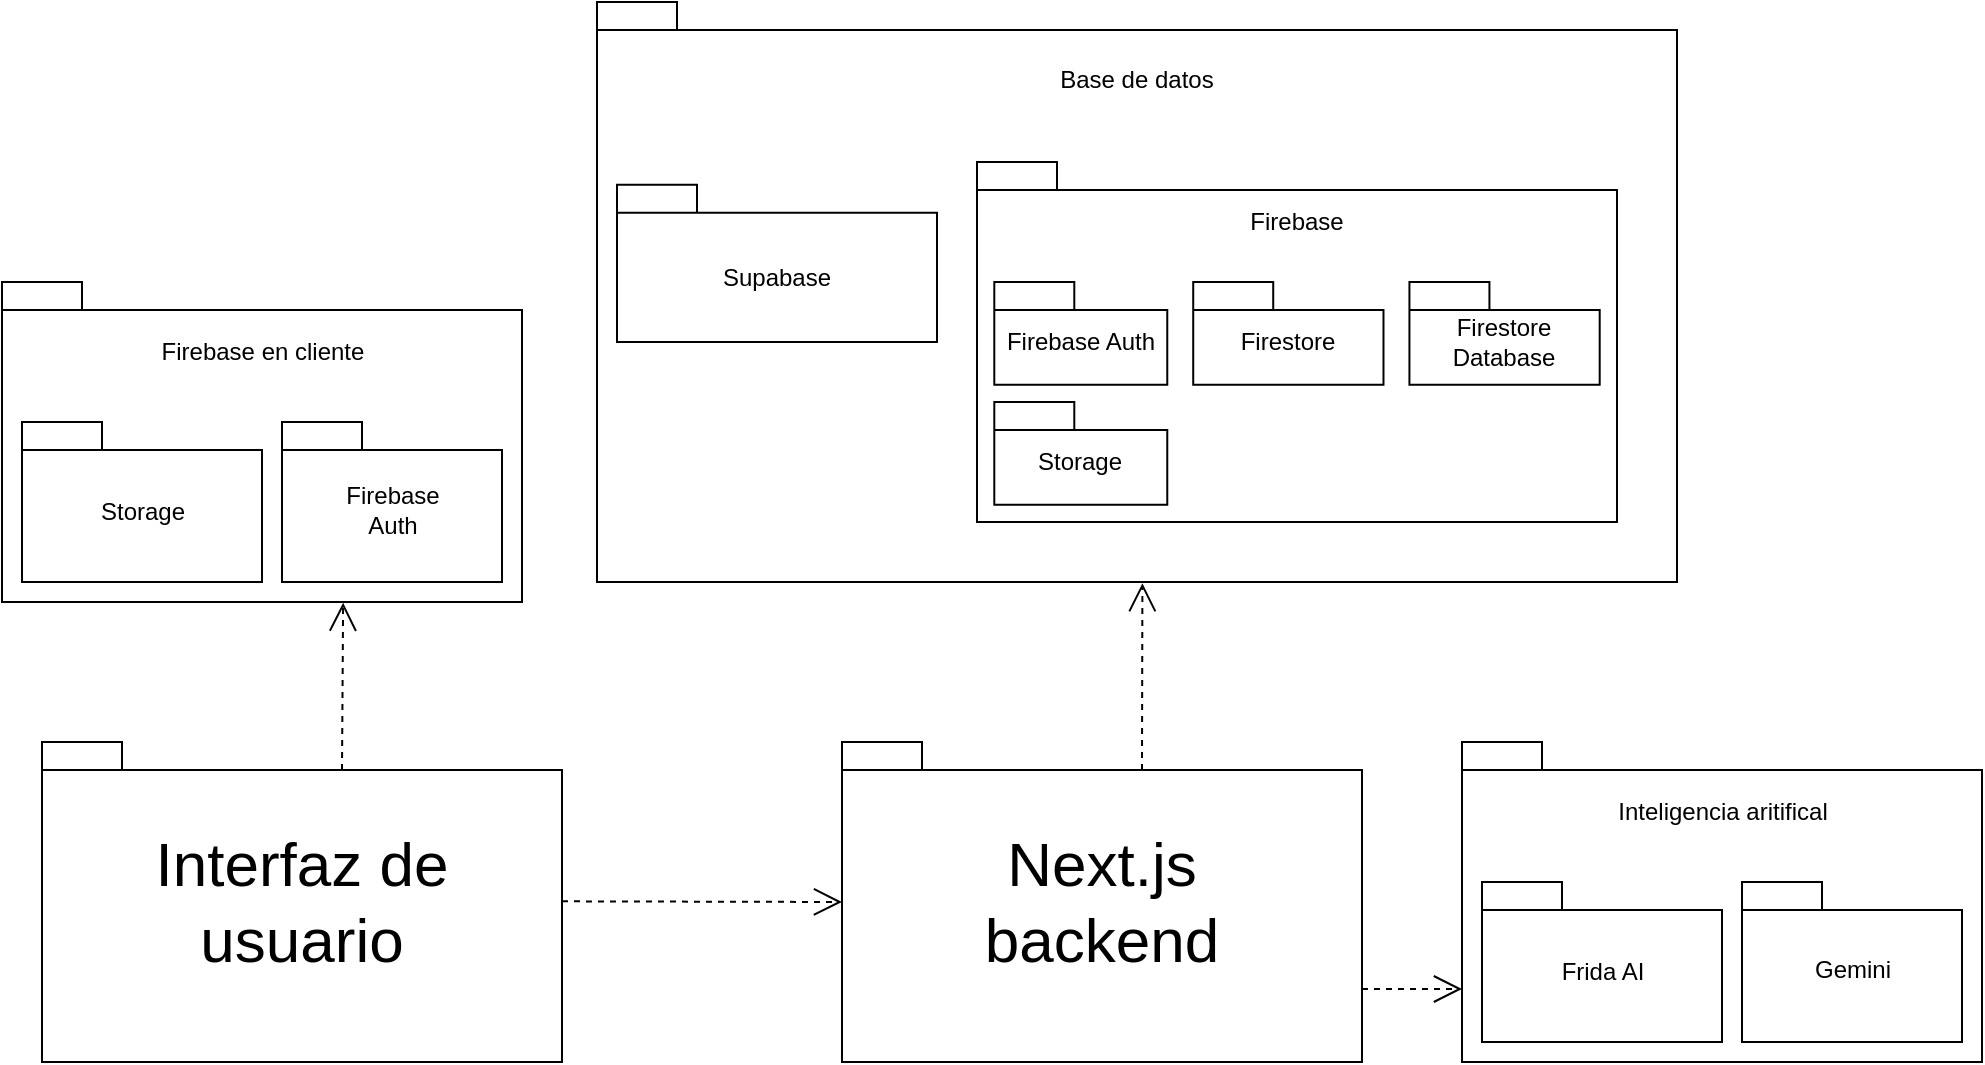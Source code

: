 <mxfile version="26.2.15">
  <diagram name="Page-1" id="s8Hw3946TBIUQxkEX6wX">
    <mxGraphModel dx="1188" dy="1789" grid="1" gridSize="10" guides="1" tooltips="1" connect="1" arrows="1" fold="1" page="1" pageScale="1" pageWidth="850" pageHeight="1100" math="0" shadow="0">
      <root>
        <mxCell id="0" />
        <mxCell id="1" parent="0" />
        <mxCell id="iDG1vFyqDcYQkpHvo-2B-51" value="" style="shape=folder;fontStyle=1;spacingTop=10;tabWidth=40;tabHeight=14;tabPosition=left;html=1;whiteSpace=wrap;" parent="1" vertex="1">
          <mxGeometry x="750" y="320" width="260" height="160" as="geometry" />
        </mxCell>
        <mxCell id="iDG1vFyqDcYQkpHvo-2B-7" value="" style="shape=folder;fontStyle=1;spacingTop=10;tabWidth=40;tabHeight=14;tabPosition=left;html=1;whiteSpace=wrap;" parent="1" vertex="1">
          <mxGeometry x="350" y="320" width="260" height="160" as="geometry" />
        </mxCell>
        <mxCell id="iDG1vFyqDcYQkpHvo-2B-8" value="&lt;font style=&quot;font-size: 31px;&quot;&gt;Interfaz de usuario&lt;/font&gt;" style="text;html=1;align=center;verticalAlign=middle;whiteSpace=wrap;rounded=0;" parent="1" vertex="1">
          <mxGeometry x="405" y="385" width="150" height="30" as="geometry" />
        </mxCell>
        <mxCell id="iDG1vFyqDcYQkpHvo-2B-10" value="&lt;font style=&quot;font-size: 31px;&quot;&gt;Next.js backend&lt;/font&gt;" style="text;html=1;align=center;verticalAlign=middle;whiteSpace=wrap;rounded=0;" parent="1" vertex="1">
          <mxGeometry x="785" y="385" width="190" height="30" as="geometry" />
        </mxCell>
        <mxCell id="iDG1vFyqDcYQkpHvo-2B-13" value="" style="shape=folder;fontStyle=1;spacingTop=10;tabWidth=40;tabHeight=14;tabPosition=left;html=1;whiteSpace=wrap;" parent="1" vertex="1">
          <mxGeometry x="1060" y="320" width="260" height="160" as="geometry" />
        </mxCell>
        <mxCell id="iDG1vFyqDcYQkpHvo-2B-14" value="Inteligencia aritifical" style="text;html=1;align=center;verticalAlign=middle;whiteSpace=wrap;rounded=0;" parent="1" vertex="1">
          <mxGeometry x="1132.5" y="340" width="115" height="30" as="geometry" />
        </mxCell>
        <mxCell id="iDG1vFyqDcYQkpHvo-2B-21" value="" style="group" parent="1" vertex="1" connectable="0">
          <mxGeometry x="1070" y="390" width="120" height="80" as="geometry" />
        </mxCell>
        <mxCell id="iDG1vFyqDcYQkpHvo-2B-15" value="" style="shape=folder;fontStyle=1;spacingTop=10;tabWidth=40;tabHeight=14;tabPosition=left;html=1;whiteSpace=wrap;" parent="iDG1vFyqDcYQkpHvo-2B-21" vertex="1">
          <mxGeometry width="120" height="80" as="geometry" />
        </mxCell>
        <mxCell id="iDG1vFyqDcYQkpHvo-2B-16" value="Frida AI" style="text;html=1;align=center;verticalAlign=middle;whiteSpace=wrap;rounded=0;" parent="iDG1vFyqDcYQkpHvo-2B-21" vertex="1">
          <mxGeometry x="2.5" y="30" width="115" height="30" as="geometry" />
        </mxCell>
        <mxCell id="iDG1vFyqDcYQkpHvo-2B-22" value="" style="group" parent="1" vertex="1" connectable="0">
          <mxGeometry x="1200" y="390" width="110" height="80" as="geometry" />
        </mxCell>
        <mxCell id="iDG1vFyqDcYQkpHvo-2B-19" value="" style="shape=folder;fontStyle=1;spacingTop=10;tabWidth=40;tabHeight=14;tabPosition=left;html=1;whiteSpace=wrap;" parent="iDG1vFyqDcYQkpHvo-2B-22" vertex="1">
          <mxGeometry width="110" height="80" as="geometry" />
        </mxCell>
        <mxCell id="iDG1vFyqDcYQkpHvo-2B-20" value="Gemini" style="text;html=1;align=center;verticalAlign=middle;whiteSpace=wrap;rounded=0;" parent="iDG1vFyqDcYQkpHvo-2B-22" vertex="1">
          <mxGeometry x="25.002" y="32" width="60.882" height="24" as="geometry" />
        </mxCell>
        <mxCell id="iDG1vFyqDcYQkpHvo-2B-49" value="" style="group" parent="1" vertex="1" connectable="0">
          <mxGeometry x="660" y="30" width="507.5" height="210" as="geometry" />
        </mxCell>
        <mxCell id="iDG1vFyqDcYQkpHvo-2B-32" value="" style="group" parent="iDG1vFyqDcYQkpHvo-2B-49" vertex="1" connectable="0">
          <mxGeometry x="157.5" width="350" height="210" as="geometry" />
        </mxCell>
        <mxCell id="iDG1vFyqDcYQkpHvo-2B-34" value="" style="group" parent="iDG1vFyqDcYQkpHvo-2B-32" vertex="1" connectable="0">
          <mxGeometry x="-70" y="-50" width="420" height="260" as="geometry" />
        </mxCell>
        <mxCell id="iDG1vFyqDcYQkpHvo-2B-35" value="" style="shape=folder;fontStyle=1;spacingTop=10;tabWidth=40;tabHeight=14;tabPosition=left;html=1;whiteSpace=wrap;" parent="iDG1vFyqDcYQkpHvo-2B-34" vertex="1">
          <mxGeometry x="-120" y="-30" width="540" height="290" as="geometry" />
        </mxCell>
        <mxCell id="iDG1vFyqDcYQkpHvo-2B-36" value="Base de datos" style="text;html=1;align=center;verticalAlign=middle;whiteSpace=wrap;rounded=0;" parent="iDG1vFyqDcYQkpHvo-2B-34" vertex="1">
          <mxGeometry x="84.73" y="-9.998" width="130.541" height="37.143" as="geometry" />
        </mxCell>
        <mxCell id="iDG1vFyqDcYQkpHvo-2B-11" value="" style="shape=folder;fontStyle=1;spacingTop=10;tabWidth=40;tabHeight=14;tabPosition=left;html=1;whiteSpace=wrap;" parent="iDG1vFyqDcYQkpHvo-2B-32" vertex="1">
          <mxGeometry width="320" height="180" as="geometry" />
        </mxCell>
        <mxCell id="iDG1vFyqDcYQkpHvo-2B-12" value="Firebase" style="text;html=1;align=center;verticalAlign=middle;whiteSpace=wrap;rounded=0;" parent="iDG1vFyqDcYQkpHvo-2B-32" vertex="1">
          <mxGeometry x="110.27" y="17.143" width="99.459" height="25.714" as="geometry" />
        </mxCell>
        <mxCell id="iDG1vFyqDcYQkpHvo-2B-23" value="" style="shape=folder;fontStyle=1;spacingTop=10;tabWidth=40;tabHeight=14;tabPosition=left;html=1;whiteSpace=wrap;" parent="iDG1vFyqDcYQkpHvo-2B-32" vertex="1">
          <mxGeometry x="8.649" y="60" width="86.486" height="51.429" as="geometry" />
        </mxCell>
        <mxCell id="iDG1vFyqDcYQkpHvo-2B-24" value="Firebase Auth" style="text;html=1;align=center;verticalAlign=middle;whiteSpace=wrap;rounded=0;" parent="iDG1vFyqDcYQkpHvo-2B-32" vertex="1">
          <mxGeometry x="2.162" y="77.143" width="99.459" height="25.714" as="geometry" />
        </mxCell>
        <mxCell id="iDG1vFyqDcYQkpHvo-2B-26" value="" style="shape=folder;fontStyle=1;spacingTop=10;tabWidth=40;tabHeight=14;tabPosition=left;html=1;whiteSpace=wrap;" parent="iDG1vFyqDcYQkpHvo-2B-32" vertex="1">
          <mxGeometry x="108.108" y="60" width="95.135" height="51.429" as="geometry" />
        </mxCell>
        <mxCell id="iDG1vFyqDcYQkpHvo-2B-27" value="Firestore" style="text;html=1;align=center;verticalAlign=middle;whiteSpace=wrap;rounded=0;" parent="iDG1vFyqDcYQkpHvo-2B-32" vertex="1">
          <mxGeometry x="116.757" y="77.143" width="77.838" height="25.714" as="geometry" />
        </mxCell>
        <mxCell id="iDG1vFyqDcYQkpHvo-2B-28" value="" style="shape=folder;fontStyle=1;spacingTop=10;tabWidth=40;tabHeight=14;tabPosition=left;html=1;whiteSpace=wrap;" parent="iDG1vFyqDcYQkpHvo-2B-32" vertex="1">
          <mxGeometry x="216.216" y="60" width="95.135" height="51.429" as="geometry" />
        </mxCell>
        <mxCell id="iDG1vFyqDcYQkpHvo-2B-29" value="Firestore Database" style="text;html=1;align=center;verticalAlign=middle;whiteSpace=wrap;rounded=0;" parent="iDG1vFyqDcYQkpHvo-2B-32" vertex="1">
          <mxGeometry x="224.865" y="77.143" width="77.838" height="25.714" as="geometry" />
        </mxCell>
        <mxCell id="iDG1vFyqDcYQkpHvo-2B-30" value="" style="shape=folder;fontStyle=1;spacingTop=10;tabWidth=40;tabHeight=14;tabPosition=left;html=1;whiteSpace=wrap;" parent="iDG1vFyqDcYQkpHvo-2B-32" vertex="1">
          <mxGeometry x="8.649" y="120" width="86.486" height="51.429" as="geometry" />
        </mxCell>
        <mxCell id="iDG1vFyqDcYQkpHvo-2B-31" value="Storage" style="text;html=1;align=center;verticalAlign=middle;whiteSpace=wrap;rounded=0;" parent="iDG1vFyqDcYQkpHvo-2B-32" vertex="1">
          <mxGeometry x="12.973" y="137.143" width="77.838" height="25.714" as="geometry" />
        </mxCell>
        <mxCell id="iDG1vFyqDcYQkpHvo-2B-45" value="" style="shape=folder;fontStyle=1;spacingTop=10;tabWidth=40;tabHeight=14;tabPosition=left;html=1;whiteSpace=wrap;" parent="iDG1vFyqDcYQkpHvo-2B-32" vertex="1">
          <mxGeometry x="-180" y="11.43" width="160" height="78.57" as="geometry" />
        </mxCell>
        <mxCell id="iDG1vFyqDcYQkpHvo-2B-46" value="Supabase" style="text;html=1;align=center;verticalAlign=middle;whiteSpace=wrap;rounded=0;" parent="iDG1vFyqDcYQkpHvo-2B-49" vertex="1">
          <mxGeometry y="42.86" width="115" height="30" as="geometry" />
        </mxCell>
        <mxCell id="iDG1vFyqDcYQkpHvo-2B-79" value="" style="group" parent="1" vertex="1" connectable="0">
          <mxGeometry x="330" y="90" width="260" height="160" as="geometry" />
        </mxCell>
        <mxCell id="iDG1vFyqDcYQkpHvo-2B-71" value="" style="shape=folder;fontStyle=1;spacingTop=10;tabWidth=40;tabHeight=14;tabPosition=left;html=1;whiteSpace=wrap;" parent="iDG1vFyqDcYQkpHvo-2B-79" vertex="1">
          <mxGeometry width="260" height="160" as="geometry" />
        </mxCell>
        <mxCell id="iDG1vFyqDcYQkpHvo-2B-72" value="Firebase en cliente" style="text;html=1;align=center;verticalAlign=middle;whiteSpace=wrap;rounded=0;" parent="iDG1vFyqDcYQkpHvo-2B-79" vertex="1">
          <mxGeometry x="72.5" y="20" width="115" height="30" as="geometry" />
        </mxCell>
        <mxCell id="iDG1vFyqDcYQkpHvo-2B-73" value="" style="group" parent="iDG1vFyqDcYQkpHvo-2B-79" vertex="1" connectable="0">
          <mxGeometry x="10" y="70" width="120" height="80" as="geometry" />
        </mxCell>
        <mxCell id="iDG1vFyqDcYQkpHvo-2B-74" value="" style="shape=folder;fontStyle=1;spacingTop=10;tabWidth=40;tabHeight=14;tabPosition=left;html=1;whiteSpace=wrap;" parent="iDG1vFyqDcYQkpHvo-2B-73" vertex="1">
          <mxGeometry width="120" height="80" as="geometry" />
        </mxCell>
        <mxCell id="iDG1vFyqDcYQkpHvo-2B-75" value="Storage" style="text;html=1;align=center;verticalAlign=middle;whiteSpace=wrap;rounded=0;" parent="iDG1vFyqDcYQkpHvo-2B-73" vertex="1">
          <mxGeometry x="2.5" y="30" width="115" height="30" as="geometry" />
        </mxCell>
        <mxCell id="iDG1vFyqDcYQkpHvo-2B-76" value="" style="group" parent="iDG1vFyqDcYQkpHvo-2B-79" vertex="1" connectable="0">
          <mxGeometry x="140" y="70" width="110" height="80" as="geometry" />
        </mxCell>
        <mxCell id="iDG1vFyqDcYQkpHvo-2B-77" value="" style="shape=folder;fontStyle=1;spacingTop=10;tabWidth=40;tabHeight=14;tabPosition=left;html=1;whiteSpace=wrap;" parent="iDG1vFyqDcYQkpHvo-2B-76" vertex="1">
          <mxGeometry width="110" height="80" as="geometry" />
        </mxCell>
        <mxCell id="iDG1vFyqDcYQkpHvo-2B-78" value="Firebase Auth" style="text;html=1;align=center;verticalAlign=middle;whiteSpace=wrap;rounded=0;" parent="iDG1vFyqDcYQkpHvo-2B-76" vertex="1">
          <mxGeometry x="25.002" y="32" width="60.882" height="24" as="geometry" />
        </mxCell>
        <mxCell id="iDG1vFyqDcYQkpHvo-2B-81" value="" style="endArrow=open;endSize=12;dashed=1;html=1;rounded=0;" parent="1" edge="1">
          <mxGeometry width="160" relative="1" as="geometry">
            <mxPoint x="610" y="399.66" as="sourcePoint" />
            <mxPoint x="750" y="400" as="targetPoint" />
          </mxGeometry>
        </mxCell>
        <mxCell id="iDG1vFyqDcYQkpHvo-2B-82" value="" style="endArrow=open;endSize=12;dashed=1;html=1;rounded=0;entryX=0.656;entryY=1.002;entryDx=0;entryDy=0;entryPerimeter=0;exitX=0;exitY=0;exitDx=150;exitDy=14;exitPerimeter=0;" parent="1" source="iDG1vFyqDcYQkpHvo-2B-7" target="iDG1vFyqDcYQkpHvo-2B-71" edge="1">
          <mxGeometry width="160" relative="1" as="geometry">
            <mxPoint x="480" y="290" as="sourcePoint" />
            <mxPoint x="760" y="410" as="targetPoint" />
          </mxGeometry>
        </mxCell>
        <mxCell id="iDG1vFyqDcYQkpHvo-2B-83" value="" style="endArrow=open;endSize=12;dashed=1;html=1;rounded=0;exitX=0;exitY=0;exitDx=150;exitDy=14;exitPerimeter=0;entryX=0.505;entryY=1.002;entryDx=0;entryDy=0;entryPerimeter=0;" parent="1" source="iDG1vFyqDcYQkpHvo-2B-51" target="iDG1vFyqDcYQkpHvo-2B-35" edge="1">
          <mxGeometry width="160" relative="1" as="geometry">
            <mxPoint x="843.75" y="300" as="sourcePoint" />
            <mxPoint x="983.75" y="300.34" as="targetPoint" />
          </mxGeometry>
        </mxCell>
        <mxCell id="iDG1vFyqDcYQkpHvo-2B-84" value="" style="endArrow=open;endSize=12;dashed=1;html=1;rounded=0;exitX=0;exitY=0;exitDx=260;exitDy=123.5;exitPerimeter=0;entryX=0;entryY=0;entryDx=0;entryDy=123.5;entryPerimeter=0;" parent="1" source="iDG1vFyqDcYQkpHvo-2B-51" target="iDG1vFyqDcYQkpHvo-2B-13" edge="1">
          <mxGeometry width="160" relative="1" as="geometry">
            <mxPoint x="910" y="344" as="sourcePoint" />
            <mxPoint x="910" y="251" as="targetPoint" />
          </mxGeometry>
        </mxCell>
      </root>
    </mxGraphModel>
  </diagram>
</mxfile>
